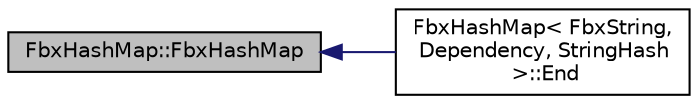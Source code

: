 digraph "FbxHashMap::FbxHashMap"
{
  edge [fontname="Helvetica",fontsize="10",labelfontname="Helvetica",labelfontsize="10"];
  node [fontname="Helvetica",fontsize="10",shape=record];
  rankdir="LR";
  Node3 [label="FbxHashMap::FbxHashMap",height=0.2,width=0.4,color="black", fillcolor="grey75", style="filled", fontcolor="black"];
  Node3 -> Node4 [dir="back",color="midnightblue",fontsize="10",style="solid",fontname="Helvetica"];
  Node4 [label="FbxHashMap\< FbxString,\l Dependency, StringHash\l \>::End",height=0.2,width=0.4,color="black", fillcolor="white", style="filled",URL="$class_fbx_hash_map.html#a1e7a9c35fff5bc4fb12f5bc49557ebef"];
}
